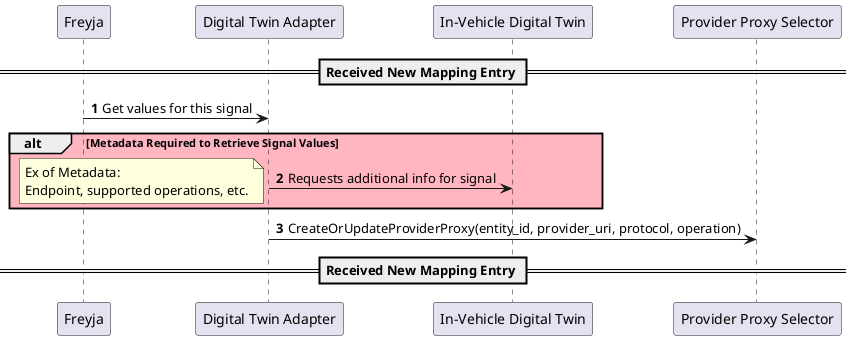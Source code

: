 @startuml
participant "Freyja"
participant "Digital Twin Adapter"
participant "In-Vehicle Digital Twin"
participant "Provider Proxy Selector"




autonumber

== Received New Mapping Entry ==

"Freyja"->"Digital Twin Adapter": Get values for this signal

alt #LightPink Metadata Required to Retrieve Signal Values
    "Digital Twin Adapter"->"In-Vehicle Digital Twin": Requests additional info for signal
    note left
    Ex of Metadata:
    Endpoint, supported operations, etc.
    end note
end

"Digital Twin Adapter"->"Provider Proxy Selector": CreateOrUpdateProviderProxy(entity_id, provider_uri, protocol, operation)

== Received New Mapping Entry ==
@enduml
